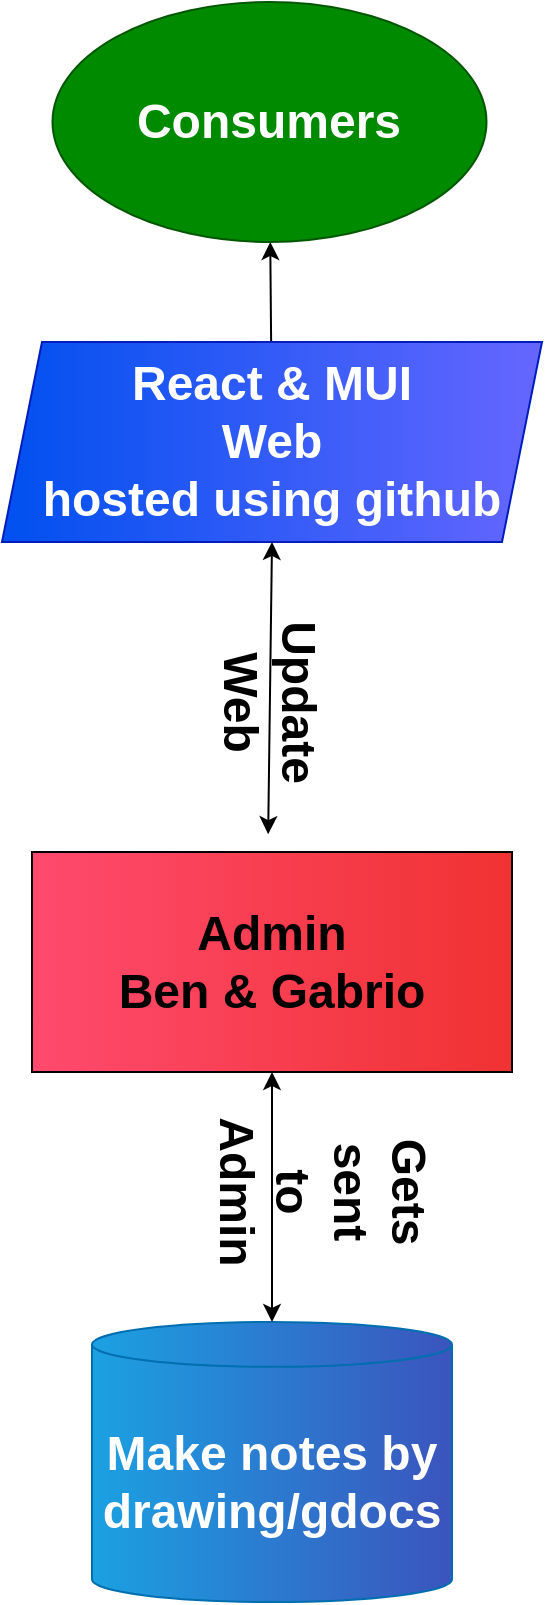 <mxfile>
    <diagram id="T9zI-BnnAmOnSXbP3jJR" name="Page-1">
        <mxGraphModel dx="1803" dy="1093" grid="1" gridSize="10" guides="1" tooltips="1" connect="1" arrows="1" fold="1" page="1" pageScale="1" pageWidth="850" pageHeight="1100" math="0" shadow="0">
            <root>
                <mxCell id="0"/>
                <mxCell id="1" parent="0"/>
                <mxCell id="2" value="Make notes by drawing/gdocs" style="shape=cylinder3;whiteSpace=wrap;html=1;boundedLbl=1;backgroundOutline=1;size=11.214;fillColor=#1ba1e2;fontColor=#ffffff;strokeColor=#006EAF;gradientColor=#3B54BD;gradientDirection=east;fontFamily=Helvetica;fontStyle=1;fontSize=24;" parent="1" vertex="1">
                    <mxGeometry x="325" y="810" width="180" height="140" as="geometry"/>
                </mxCell>
                <mxCell id="4" value="Admin&lt;br&gt;Ben &amp;amp; Gabrio" style="whiteSpace=wrap;html=1;fontSize=24;gradientDirection=east;fontStyle=1;labelBackgroundColor=none;fillColor=#FF4A6E;gradientColor=#F03232;" parent="1" vertex="1">
                    <mxGeometry x="295" y="575" width="240" height="110" as="geometry"/>
                </mxCell>
                <mxCell id="32" value="" style="edgeStyle=none;html=1;" edge="1" parent="1" source="19" target="31">
                    <mxGeometry relative="1" as="geometry"/>
                </mxCell>
                <mxCell id="19" value="React &amp;amp; MUI&lt;br&gt;Web&lt;br&gt;hosted using github" style="shape=parallelogram;perimeter=parallelogramPerimeter;whiteSpace=wrap;html=1;fixedSize=1;shadow=0;labelBackgroundColor=none;fontFamily=Helvetica;fontSize=24;fillColor=#0050ef;gradientDirection=east;fontColor=#ffffff;strokeColor=#001DBC;gradientColor=#6666FF;fontStyle=1" parent="1" vertex="1">
                    <mxGeometry x="280" y="320" width="270" height="100" as="geometry"/>
                </mxCell>
                <mxCell id="20" value="" style="endArrow=classic;startArrow=classic;html=1;fontFamily=Helvetica;fontSize=24;entryX=0.5;entryY=1;entryDx=0;entryDy=0;exitX=0.492;exitY=-0.081;exitDx=0;exitDy=0;exitPerimeter=0;" parent="1" source="4" target="19" edge="1">
                    <mxGeometry width="50" height="50" relative="1" as="geometry">
                        <mxPoint x="310" y="550" as="sourcePoint"/>
                        <mxPoint x="360" y="500" as="targetPoint"/>
                    </mxGeometry>
                </mxCell>
                <mxCell id="21" value="" style="endArrow=classic;startArrow=classic;html=1;fontFamily=Helvetica;fontSize=24;exitX=0.5;exitY=1;exitDx=0;exitDy=0;entryX=0.5;entryY=0;entryDx=0;entryDy=0;entryPerimeter=0;" parent="1" source="4" target="2" edge="1">
                    <mxGeometry width="50" height="50" relative="1" as="geometry">
                        <mxPoint x="320" y="640" as="sourcePoint"/>
                        <mxPoint x="500" y="835" as="targetPoint"/>
                    </mxGeometry>
                </mxCell>
                <mxCell id="23" value="Update Web" style="text;html=1;strokeColor=none;fillColor=none;align=center;verticalAlign=middle;whiteSpace=wrap;rounded=0;shadow=0;labelBackgroundColor=none;fontFamily=Helvetica;fontSize=24;rotation=90;fontStyle=1" parent="1" vertex="1">
                    <mxGeometry x="358.75" y="498.75" width="110" height="2.5" as="geometry"/>
                </mxCell>
                <mxCell id="28" value="Gets sent to Admin" style="text;html=1;strokeColor=none;fillColor=none;align=center;verticalAlign=middle;whiteSpace=wrap;rounded=0;shadow=0;labelBackgroundColor=none;fontFamily=Helvetica;fontSize=24;rotation=90;fontStyle=1" parent="1" vertex="1">
                    <mxGeometry x="410" y="730" width="60" height="30" as="geometry"/>
                </mxCell>
                <mxCell id="31" value="Consumers" style="ellipse;whiteSpace=wrap;html=1;fontSize=24;fillColor=#008a00;strokeColor=#005700;fontColor=#ffffff;shadow=0;labelBackgroundColor=none;gradientDirection=east;fontStyle=1;" vertex="1" parent="1">
                    <mxGeometry x="305.25" y="150" width="217" height="120" as="geometry"/>
                </mxCell>
            </root>
        </mxGraphModel>
    </diagram>
</mxfile>